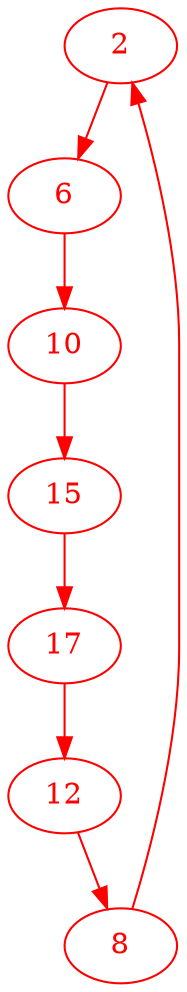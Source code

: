 digraph g{
node [color = red, fontcolor=red]; 2 6 8 10 12 15 17 ;
2 -> 6 [color=red] ;
6 -> 10 [color=red] ;
8 -> 2 [color=red] ;
10 -> 15 [color=red] ;
12 -> 8 [color=red] ;
15 -> 17 [color=red] ;
17 -> 12 [color=red] ;
}